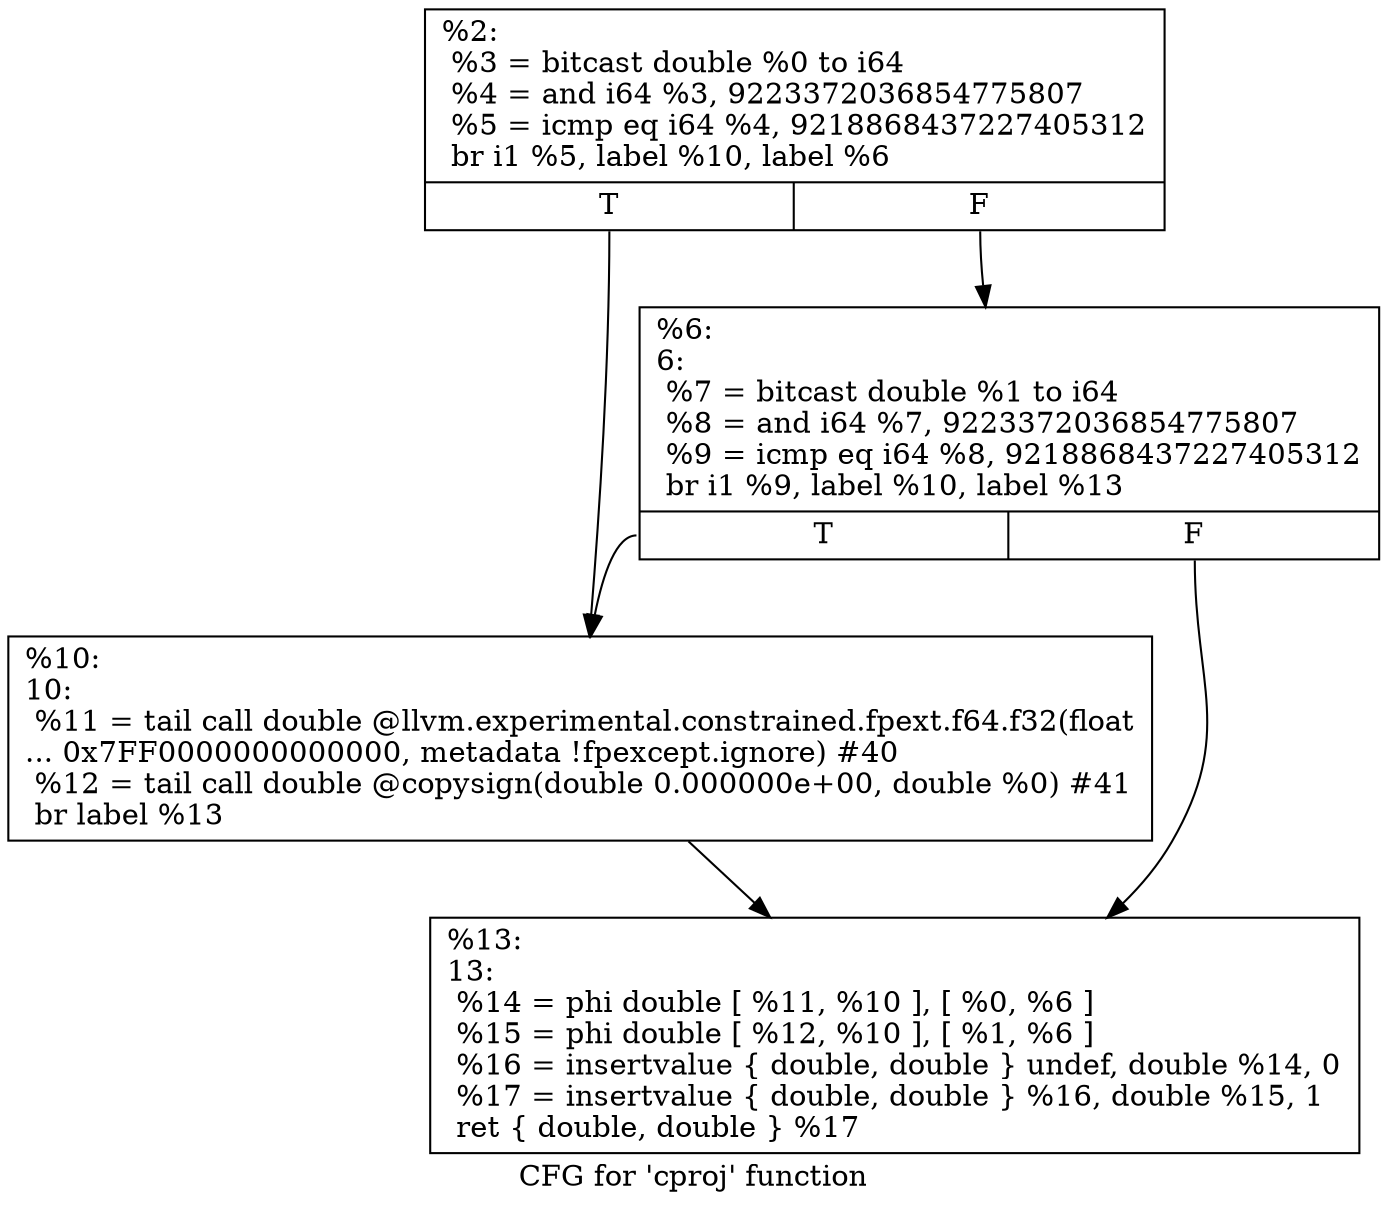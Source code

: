 digraph "CFG for 'cproj' function" {
	label="CFG for 'cproj' function";

	Node0x1f86d40 [shape=record,label="{%2:\l  %3 = bitcast double %0 to i64\l  %4 = and i64 %3, 9223372036854775807\l  %5 = icmp eq i64 %4, 9218868437227405312\l  br i1 %5, label %10, label %6\l|{<s0>T|<s1>F}}"];
	Node0x1f86d40:s0 -> Node0x1f86de0;
	Node0x1f86d40:s1 -> Node0x1f86d90;
	Node0x1f86d90 [shape=record,label="{%6:\l6:                                                \l  %7 = bitcast double %1 to i64\l  %8 = and i64 %7, 9223372036854775807\l  %9 = icmp eq i64 %8, 9218868437227405312\l  br i1 %9, label %10, label %13\l|{<s0>T|<s1>F}}"];
	Node0x1f86d90:s0 -> Node0x1f86de0;
	Node0x1f86d90:s1 -> Node0x1f86e30;
	Node0x1f86de0 [shape=record,label="{%10:\l10:                                               \l  %11 = tail call double @llvm.experimental.constrained.fpext.f64.f32(float\l... 0x7FF0000000000000, metadata !fpexcept.ignore) #40\l  %12 = tail call double @copysign(double 0.000000e+00, double %0) #41\l  br label %13\l}"];
	Node0x1f86de0 -> Node0x1f86e30;
	Node0x1f86e30 [shape=record,label="{%13:\l13:                                               \l  %14 = phi double [ %11, %10 ], [ %0, %6 ]\l  %15 = phi double [ %12, %10 ], [ %1, %6 ]\l  %16 = insertvalue \{ double, double \} undef, double %14, 0\l  %17 = insertvalue \{ double, double \} %16, double %15, 1\l  ret \{ double, double \} %17\l}"];
}
